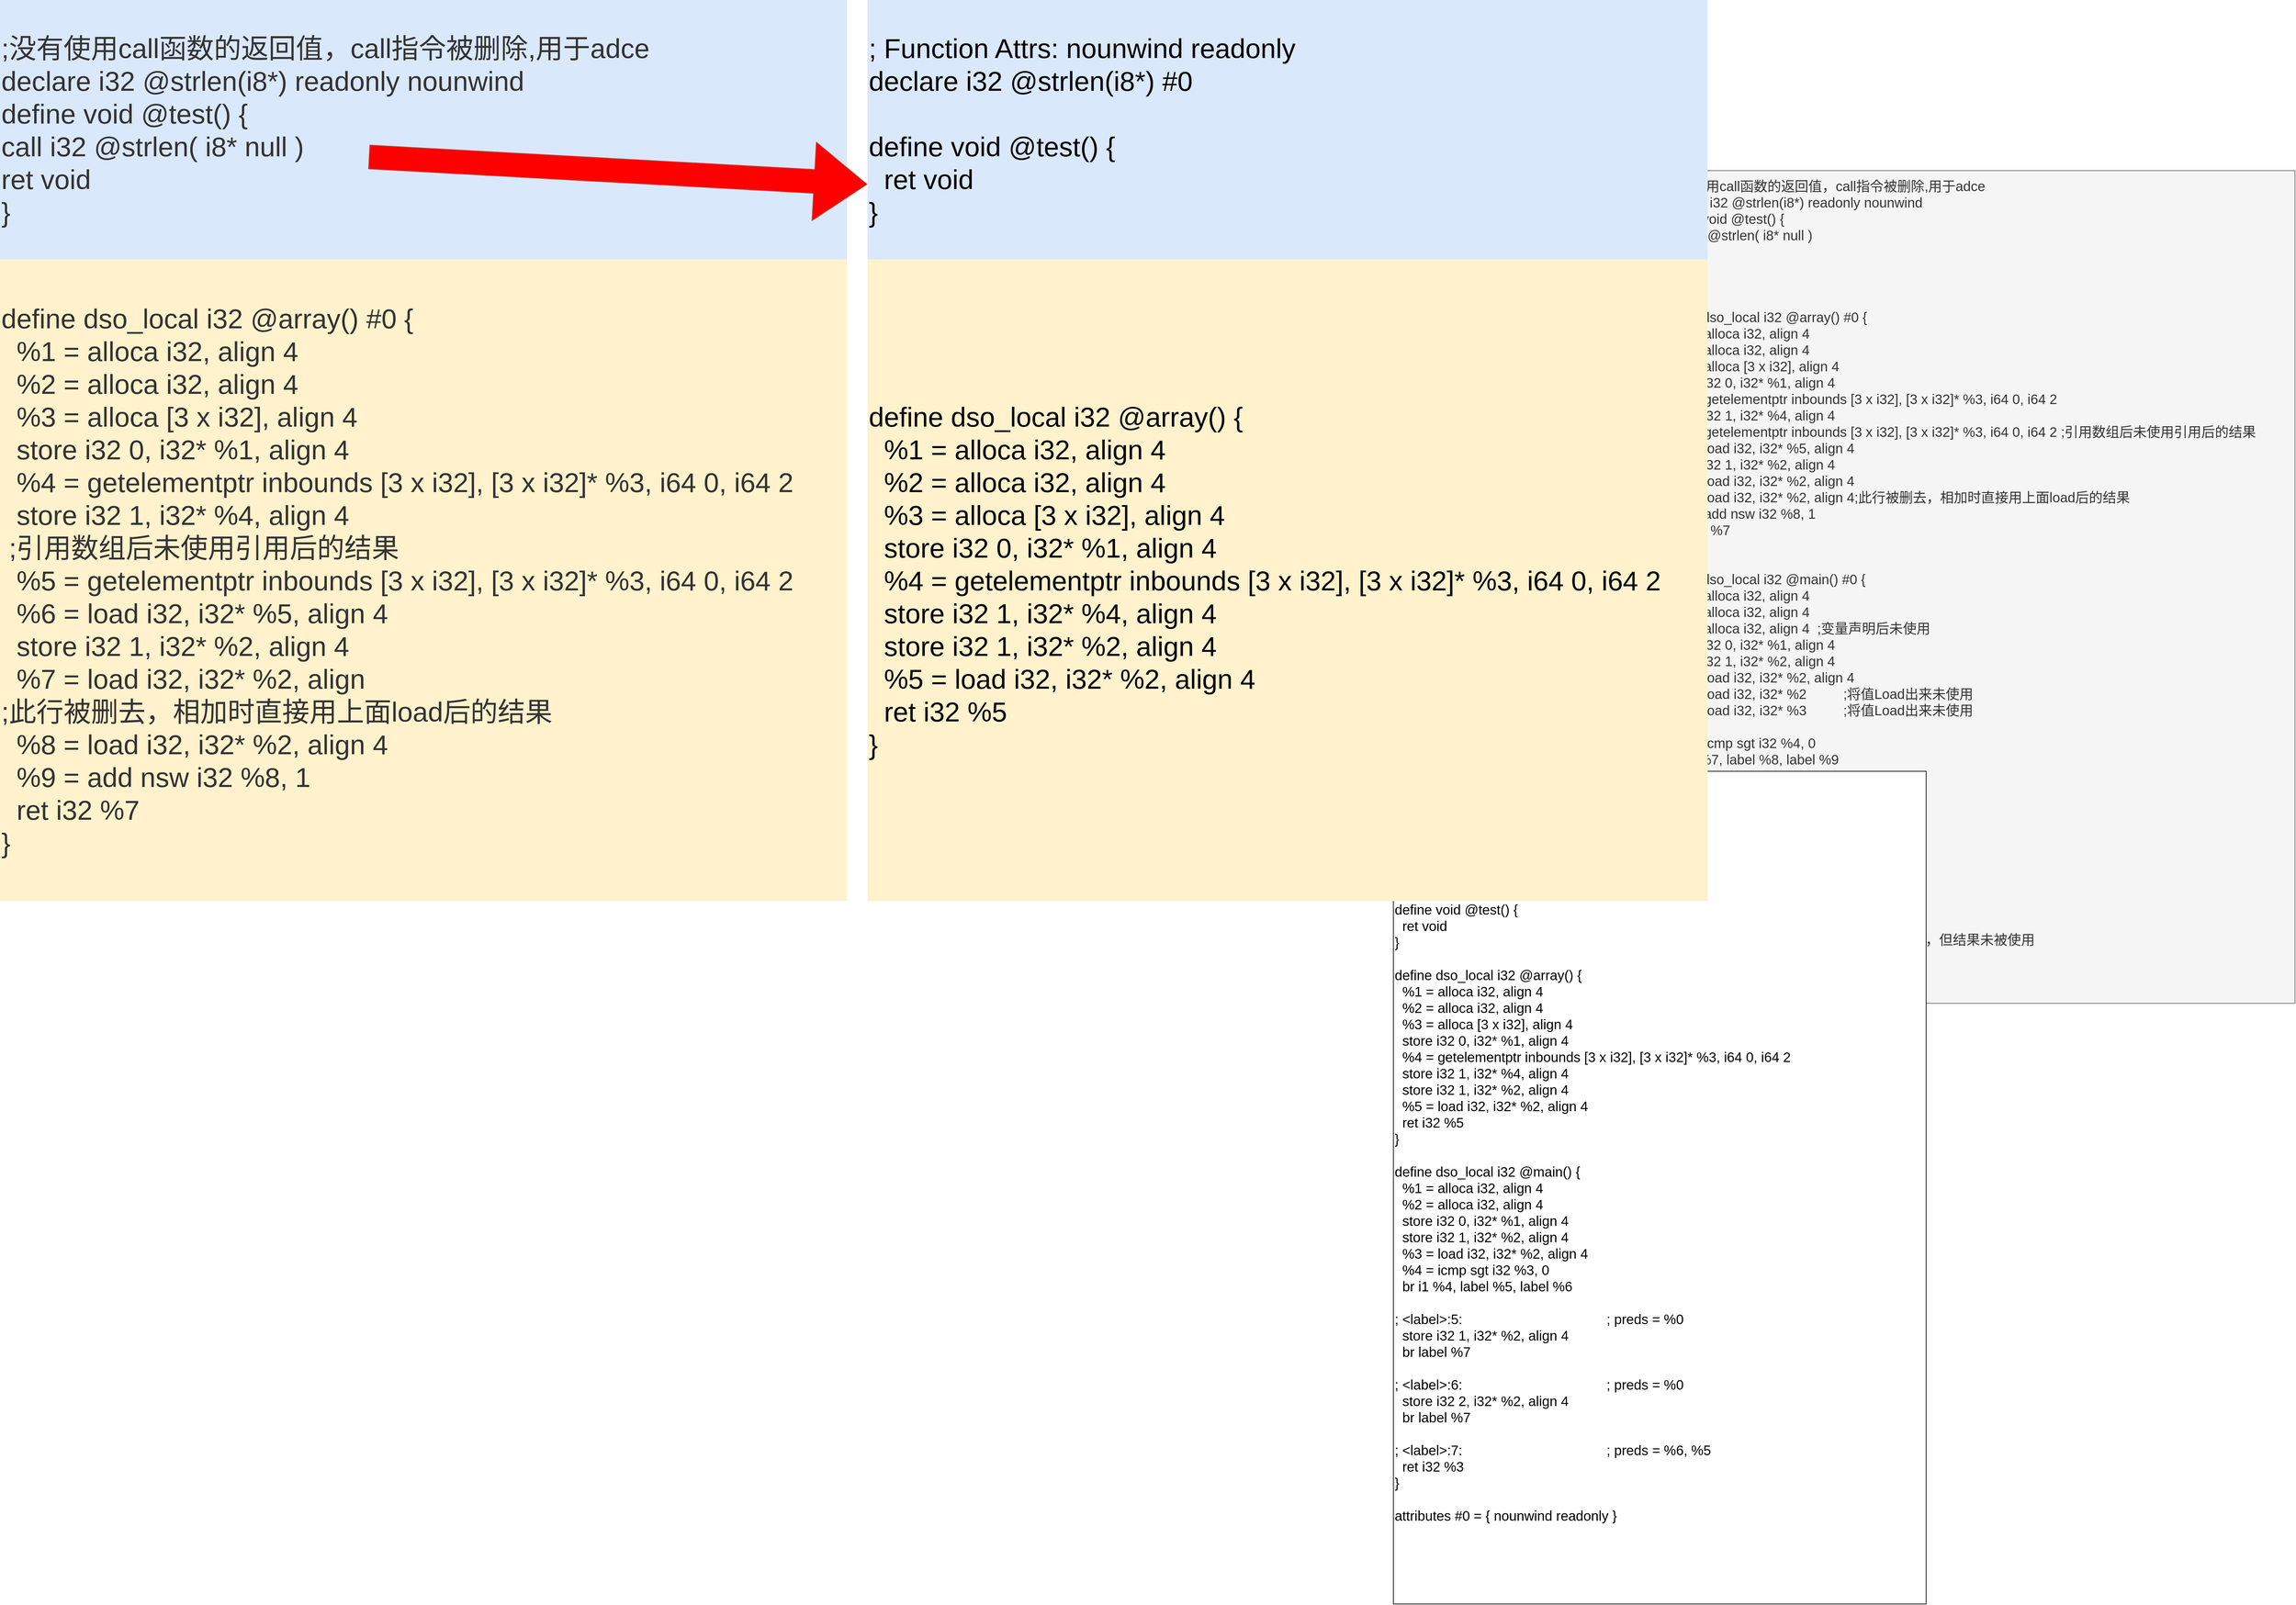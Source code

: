<mxfile version="12.3.2" type="device" pages="1"><diagram id="O38LY7sKjFSJ1Sspggqf" name="第 1 页"><mxGraphModel dx="4300" dy="5824" grid="1" gridSize="10" guides="1" tooltips="1" connect="1" arrows="1" fold="1" page="1" pageScale="1" pageWidth="4681" pageHeight="3300" math="0" shadow="0"><root><mxCell id="0"/><mxCell id="1" parent="0"/><mxCell id="T77c641QptFw-5MsWKli-1" value="&lt;div style=&quot;font-size: 20px;&quot;&gt;;没有使用call函数的返回值，call指令被删除,用于adce&lt;/div&gt;&lt;div style=&quot;font-size: 20px;&quot;&gt;declare i32 @strlen(i8*) readonly nounwind&lt;/div&gt;&lt;div style=&quot;font-size: 20px;&quot;&gt;define void @test() {&lt;/div&gt;&lt;div style=&quot;font-size: 20px;&quot;&gt;call i32 @strlen( i8* null )&lt;/div&gt;&lt;div style=&quot;font-size: 20px;&quot;&gt;ret void&lt;/div&gt;&lt;div style=&quot;font-size: 20px;&quot;&gt;}&lt;/div&gt;&lt;div style=&quot;font-size: 20px;&quot;&gt;&lt;br style=&quot;font-size: 20px;&quot;&gt;&lt;/div&gt;&lt;div style=&quot;font-size: 20px;&quot;&gt;&lt;br style=&quot;font-size: 20px;&quot;&gt;&lt;/div&gt;&lt;div style=&quot;font-size: 20px;&quot;&gt;define dso_local i32 @array() #0 {&lt;/div&gt;&lt;div style=&quot;font-size: 20px;&quot;&gt;&amp;nbsp; %1 = alloca i32, align 4&lt;/div&gt;&lt;div style=&quot;font-size: 20px;&quot;&gt;&amp;nbsp; %2 = alloca i32, align 4&lt;/div&gt;&lt;div style=&quot;font-size: 20px;&quot;&gt;&amp;nbsp; %3 = alloca [3 x i32], align 4&lt;/div&gt;&lt;div style=&quot;font-size: 20px;&quot;&gt;&amp;nbsp; store i32 0, i32* %1, align 4&lt;/div&gt;&lt;div style=&quot;font-size: 20px;&quot;&gt;&amp;nbsp; %4 = getelementptr inbounds [3 x i32], [3 x i32]* %3, i64 0, i64 2&lt;/div&gt;&lt;div style=&quot;font-size: 20px;&quot;&gt;&amp;nbsp; store i32 1, i32* %4, align 4&lt;/div&gt;&lt;div style=&quot;font-size: 20px;&quot;&gt;&amp;nbsp; %5 = getelementptr inbounds [3 x i32], [3 x i32]* %3, i64 0, i64 2 ;引用数组后未使用引用后的结果&lt;/div&gt;&lt;div style=&quot;font-size: 20px;&quot;&gt;&amp;nbsp; %6 = load i32, i32* %5, align 4&lt;/div&gt;&lt;div style=&quot;font-size: 20px;&quot;&gt;&amp;nbsp; store i32 1, i32* %2, align 4&lt;/div&gt;&lt;div style=&quot;font-size: 20px;&quot;&gt;&amp;nbsp; %7 = load i32, i32* %2, align 4&lt;/div&gt;&lt;div style=&quot;font-size: 20px;&quot;&gt;&amp;nbsp; %8 = load i32, i32* %2, align 4;此行被删去，相加时直接用上面load后的结果&lt;/div&gt;&lt;div style=&quot;font-size: 20px;&quot;&gt;&amp;nbsp; %9 = add nsw i32 %8, 1&amp;nbsp; &amp;nbsp; &amp;nbsp; &amp;nbsp; &amp;nbsp;&amp;nbsp;&lt;/div&gt;&lt;div style=&quot;font-size: 20px;&quot;&gt;&amp;nbsp; ret i32 %7&lt;/div&gt;&lt;div style=&quot;font-size: 20px;&quot;&gt;}&lt;/div&gt;&lt;div style=&quot;font-size: 20px;&quot;&gt;&lt;br style=&quot;font-size: 20px;&quot;&gt;&lt;/div&gt;&lt;div style=&quot;font-size: 20px;&quot;&gt;define dso_local i32 @main() #0 {&lt;/div&gt;&lt;div style=&quot;font-size: 20px;&quot;&gt;&amp;nbsp; %1 = alloca i32, align 4&lt;/div&gt;&lt;div style=&quot;font-size: 20px;&quot;&gt;&amp;nbsp; %2 = alloca i32, align 4&lt;/div&gt;&lt;div style=&quot;font-size: 20px;&quot;&gt;&amp;nbsp; %3 = alloca i32, align 4&amp;nbsp; ;变量声明后未使用&lt;/div&gt;&lt;div style=&quot;font-size: 20px;&quot;&gt;&amp;nbsp; store i32 0, i32* %1, align 4&lt;/div&gt;&lt;div style=&quot;font-size: 20px;&quot;&gt;&amp;nbsp; store i32 1, i32* %2, align 4&lt;/div&gt;&lt;div style=&quot;font-size: 20px;&quot;&gt;&amp;nbsp; %4 = load i32, i32* %2, align 4&lt;/div&gt;&lt;div style=&quot;font-size: 20px;&quot;&gt;&amp;nbsp; %5 = load i32, i32* %2&lt;span style=&quot;white-space: pre; font-size: 20px;&quot;&gt;&#9;&#9;&lt;/span&gt;;将值Load出来未使用&lt;/div&gt;&lt;div style=&quot;font-size: 20px;&quot;&gt;&amp;nbsp; %6 = load i32, i32* %3&lt;span style=&quot;white-space: pre; font-size: 20px;&quot;&gt;&#9;&#9;&lt;/span&gt;;将值Load出来未使用&lt;/div&gt;&lt;div style=&quot;font-size: 20px;&quot;&gt;&lt;br style=&quot;font-size: 20px;&quot;&gt;&lt;/div&gt;&lt;div style=&quot;font-size: 20px;&quot;&gt;&amp;nbsp; %7 = icmp sgt i32 %4, 0&lt;/div&gt;&lt;div style=&quot;font-size: 20px;&quot;&gt;&amp;nbsp; br i1 %7, label %8, label %9&lt;/div&gt;&lt;div style=&quot;font-size: 20px;&quot;&gt;&lt;br style=&quot;font-size: 20px;&quot;&gt;&lt;/div&gt;&lt;div style=&quot;font-size: 20px;&quot;&gt;; &amp;lt;label&amp;gt;:8:&amp;nbsp; &amp;nbsp; &amp;nbsp; &amp;nbsp; &amp;nbsp; &amp;nbsp; &amp;nbsp; &amp;nbsp; &amp;nbsp; &amp;nbsp; &amp;nbsp; &amp;nbsp; &amp;nbsp; &amp;nbsp; &amp;nbsp; &amp;nbsp; &amp;nbsp; &amp;nbsp; &amp;nbsp;&amp;nbsp;&lt;/div&gt;&lt;div style=&quot;font-size: 20px;&quot;&gt;&amp;nbsp; store i32 1, i32* %2, align 4&lt;/div&gt;&lt;div style=&quot;font-size: 20px;&quot;&gt;&amp;nbsp; br label %10&lt;/div&gt;&lt;div style=&quot;font-size: 20px;&quot;&gt;&lt;br style=&quot;font-size: 20px;&quot;&gt;&lt;/div&gt;&lt;div style=&quot;font-size: 20px;&quot;&gt;; &amp;lt;label&amp;gt;:9:&amp;nbsp; &amp;nbsp; &amp;nbsp; &amp;nbsp; &amp;nbsp; &amp;nbsp; &amp;nbsp; &amp;nbsp; &amp;nbsp; &amp;nbsp; &amp;nbsp; &amp;nbsp; &amp;nbsp; &amp;nbsp; &amp;nbsp; &amp;nbsp; &amp;nbsp; &amp;nbsp;&lt;/div&gt;&lt;div style=&quot;font-size: 20px;&quot;&gt;&amp;nbsp; store i32 2, i32* %2, align 4&lt;/div&gt;&lt;div style=&quot;font-size: 20px;&quot;&gt;&amp;nbsp; br label %10&lt;/div&gt;&lt;div style=&quot;font-size: 20px;&quot;&gt;&lt;br style=&quot;font-size: 20px;&quot;&gt;&lt;/div&gt;&lt;div style=&quot;font-size: 20px;&quot;&gt;; &amp;lt;label&amp;gt;:10:&amp;nbsp; &amp;nbsp; &amp;nbsp; &amp;nbsp; &amp;nbsp; &amp;nbsp; &amp;nbsp; &amp;nbsp; &amp;nbsp; &amp;nbsp; &amp;nbsp; &amp;nbsp; &amp;nbsp; &amp;nbsp; &amp;nbsp; &amp;nbsp; &amp;nbsp; &amp;nbsp;&amp;nbsp;&lt;/div&gt;&lt;div style=&quot;font-size: 20px;&quot;&gt;&amp;nbsp; %11=phi i32[1,%8],[2,%9]&amp;nbsp; &amp;nbsp; &amp;nbsp; ;使用Phi指令，但结果未被使用&lt;/div&gt;&lt;div style=&quot;font-size: 20px;&quot;&gt;&amp;nbsp; ret i32 %4&lt;/div&gt;&lt;div style=&quot;font-size: 20px;&quot;&gt;}&lt;/div&gt;&lt;div style=&quot;font-size: 20px;&quot;&gt;&lt;br style=&quot;font-size: 20px;&quot;&gt;&lt;/div&gt;" style="rounded=0;whiteSpace=wrap;html=1;align=left;strokeColor=#666666;fillColor=#f5f5f5;fontColor=#333333;fontSize=20;" vertex="1" parent="1"><mxGeometry x="2780" y="160" width="930" height="1220" as="geometry"/></mxCell><mxCell id="T77c641QptFw-5MsWKli-3" value="&lt;div&gt;&lt;font style=&quot;font-size: 20px&quot;&gt;; Function Attrs: nounwind readonly&lt;/font&gt;&lt;/div&gt;&lt;div&gt;&lt;font style=&quot;font-size: 20px&quot;&gt;declare i32 @strlen(i8*) #0&lt;/font&gt;&lt;/div&gt;&lt;div&gt;&lt;font style=&quot;font-size: 20px&quot;&gt;&lt;br&gt;&lt;/font&gt;&lt;/div&gt;&lt;div&gt;&lt;font style=&quot;font-size: 20px&quot;&gt;define void @test() {&lt;/font&gt;&lt;/div&gt;&lt;div&gt;&lt;font style=&quot;font-size: 20px&quot;&gt;&amp;nbsp; ret void&lt;/font&gt;&lt;/div&gt;&lt;div&gt;&lt;font style=&quot;font-size: 20px&quot;&gt;}&lt;/font&gt;&lt;/div&gt;&lt;div&gt;&lt;font style=&quot;font-size: 20px&quot;&gt;&lt;br&gt;&lt;/font&gt;&lt;/div&gt;&lt;div&gt;&lt;font style=&quot;font-size: 20px&quot;&gt;define dso_local i32 @array() {&lt;/font&gt;&lt;/div&gt;&lt;div&gt;&lt;font style=&quot;font-size: 20px&quot;&gt;&amp;nbsp; %1 = alloca i32, align 4&lt;/font&gt;&lt;/div&gt;&lt;div&gt;&lt;font style=&quot;font-size: 20px&quot;&gt;&amp;nbsp; %2 = alloca i32, align 4&lt;/font&gt;&lt;/div&gt;&lt;div&gt;&lt;font style=&quot;font-size: 20px&quot;&gt;&amp;nbsp; %3 = alloca [3 x i32], align 4&lt;/font&gt;&lt;/div&gt;&lt;div&gt;&lt;font style=&quot;font-size: 20px&quot;&gt;&amp;nbsp; store i32 0, i32* %1, align 4&lt;/font&gt;&lt;/div&gt;&lt;div&gt;&lt;font style=&quot;font-size: 20px&quot;&gt;&amp;nbsp; %4 = getelementptr inbounds [3 x i32], [3 x i32]* %3, i64 0, i64 2&lt;/font&gt;&lt;/div&gt;&lt;div&gt;&lt;font style=&quot;font-size: 20px&quot;&gt;&amp;nbsp; store i32 1, i32* %4, align 4&lt;/font&gt;&lt;/div&gt;&lt;div&gt;&lt;font style=&quot;font-size: 20px&quot;&gt;&amp;nbsp; store i32 1, i32* %2, align 4&lt;/font&gt;&lt;/div&gt;&lt;div&gt;&lt;font style=&quot;font-size: 20px&quot;&gt;&amp;nbsp; %5 = load i32, i32* %2, align 4&lt;/font&gt;&lt;/div&gt;&lt;div&gt;&lt;font style=&quot;font-size: 20px&quot;&gt;&amp;nbsp; ret i32 %5&lt;/font&gt;&lt;/div&gt;&lt;div&gt;&lt;font style=&quot;font-size: 20px&quot;&gt;}&lt;/font&gt;&lt;/div&gt;&lt;div&gt;&lt;font style=&quot;font-size: 20px&quot;&gt;&lt;br&gt;&lt;/font&gt;&lt;/div&gt;&lt;div&gt;&lt;font style=&quot;font-size: 20px&quot;&gt;define dso_local i32 @main() {&lt;/font&gt;&lt;/div&gt;&lt;div&gt;&lt;font style=&quot;font-size: 20px&quot;&gt;&amp;nbsp; %1 = alloca i32, align 4&lt;/font&gt;&lt;/div&gt;&lt;div&gt;&lt;font style=&quot;font-size: 20px&quot;&gt;&amp;nbsp; %2 = alloca i32, align 4&lt;/font&gt;&lt;/div&gt;&lt;div&gt;&lt;font style=&quot;font-size: 20px&quot;&gt;&amp;nbsp; store i32 0, i32* %1, align 4&lt;/font&gt;&lt;/div&gt;&lt;div&gt;&lt;font style=&quot;font-size: 20px&quot;&gt;&amp;nbsp; store i32 1, i32* %2, align 4&lt;/font&gt;&lt;/div&gt;&lt;div&gt;&lt;font style=&quot;font-size: 20px&quot;&gt;&amp;nbsp; %3 = load i32, i32* %2, align 4&lt;/font&gt;&lt;/div&gt;&lt;div&gt;&lt;font style=&quot;font-size: 20px&quot;&gt;&amp;nbsp; %4 = icmp sgt i32 %3, 0&lt;/font&gt;&lt;/div&gt;&lt;div&gt;&lt;font style=&quot;font-size: 20px&quot;&gt;&amp;nbsp; br i1 %4, label %5, label %6&lt;/font&gt;&lt;/div&gt;&lt;div&gt;&lt;font style=&quot;font-size: 20px&quot;&gt;&lt;br&gt;&lt;/font&gt;&lt;/div&gt;&lt;div&gt;&lt;font style=&quot;font-size: 20px&quot;&gt;; &amp;lt;label&amp;gt;:5:&amp;nbsp; &amp;nbsp; &amp;nbsp; &amp;nbsp; &amp;nbsp; &amp;nbsp; &amp;nbsp; &amp;nbsp; &amp;nbsp; &amp;nbsp; &amp;nbsp; &amp;nbsp; &amp;nbsp; &amp;nbsp; &amp;nbsp; &amp;nbsp; &amp;nbsp; &amp;nbsp; &amp;nbsp; ; preds = %0&lt;/font&gt;&lt;/div&gt;&lt;div&gt;&lt;font style=&quot;font-size: 20px&quot;&gt;&amp;nbsp; store i32 1, i32* %2, align 4&lt;/font&gt;&lt;/div&gt;&lt;div&gt;&lt;font style=&quot;font-size: 20px&quot;&gt;&amp;nbsp; br label %7&lt;/font&gt;&lt;/div&gt;&lt;div&gt;&lt;font style=&quot;font-size: 20px&quot;&gt;&lt;br&gt;&lt;/font&gt;&lt;/div&gt;&lt;div&gt;&lt;font style=&quot;font-size: 20px&quot;&gt;; &amp;lt;label&amp;gt;:6:&amp;nbsp; &amp;nbsp; &amp;nbsp; &amp;nbsp; &amp;nbsp; &amp;nbsp; &amp;nbsp; &amp;nbsp; &amp;nbsp; &amp;nbsp; &amp;nbsp; &amp;nbsp; &amp;nbsp; &amp;nbsp; &amp;nbsp; &amp;nbsp; &amp;nbsp; &amp;nbsp; &amp;nbsp; ; preds = %0&lt;/font&gt;&lt;/div&gt;&lt;div&gt;&lt;font style=&quot;font-size: 20px&quot;&gt;&amp;nbsp; store i32 2, i32* %2, align 4&lt;/font&gt;&lt;/div&gt;&lt;div&gt;&lt;font style=&quot;font-size: 20px&quot;&gt;&amp;nbsp; br label %7&lt;/font&gt;&lt;/div&gt;&lt;div&gt;&lt;font style=&quot;font-size: 20px&quot;&gt;&lt;br&gt;&lt;/font&gt;&lt;/div&gt;&lt;div&gt;&lt;font style=&quot;font-size: 20px&quot;&gt;; &amp;lt;label&amp;gt;:7:&amp;nbsp; &amp;nbsp; &amp;nbsp; &amp;nbsp; &amp;nbsp; &amp;nbsp; &amp;nbsp; &amp;nbsp; &amp;nbsp; &amp;nbsp; &amp;nbsp; &amp;nbsp; &amp;nbsp; &amp;nbsp; &amp;nbsp; &amp;nbsp; &amp;nbsp; &amp;nbsp; &amp;nbsp; ; preds = %6, %5&lt;/font&gt;&lt;/div&gt;&lt;div&gt;&lt;font style=&quot;font-size: 20px&quot;&gt;&amp;nbsp; ret i32 %3&lt;/font&gt;&lt;/div&gt;&lt;div&gt;&lt;font style=&quot;font-size: 20px&quot;&gt;}&lt;/font&gt;&lt;/div&gt;&lt;div&gt;&lt;font style=&quot;font-size: 20px&quot;&gt;&lt;br&gt;&lt;/font&gt;&lt;/div&gt;&lt;div&gt;&lt;font style=&quot;font-size: 20px&quot;&gt;attributes #0 = { nounwind readonly }&lt;/font&gt;&lt;/div&gt;" style="rounded=0;whiteSpace=wrap;html=1;fontSize=20;align=left;" vertex="1" parent="1"><mxGeometry x="2390" y="1040" width="780" height="1220" as="geometry"/></mxCell><mxCell id="T77c641QptFw-5MsWKli-4" value="&lt;div style=&quot;color: rgb(51, 51, 51); white-space: normal; font-size: 40px;&quot;&gt;;没有使用call函数的返回值，call指令被删除,用于adce&lt;/div&gt;&lt;div style=&quot;color: rgb(51, 51, 51); white-space: normal; font-size: 40px;&quot;&gt;declare i32 @strlen(i8*) readonly nounwind&lt;/div&gt;&lt;div style=&quot;color: rgb(51, 51, 51); white-space: normal; font-size: 40px;&quot;&gt;define void @test() {&lt;/div&gt;&lt;div style=&quot;color: rgb(51, 51, 51); white-space: normal; font-size: 40px;&quot;&gt;call i32 @strlen( i8* null )&lt;/div&gt;&lt;div style=&quot;color: rgb(51, 51, 51); white-space: normal; font-size: 40px;&quot;&gt;ret void&lt;/div&gt;&lt;div style=&quot;color: rgb(51, 51, 51); white-space: normal; font-size: 40px;&quot;&gt;}&lt;/div&gt;" style="rounded=0;whiteSpace=wrap;html=1;fontSize=40;align=left;fillColor=#dae8fc;strokeColor=none;" vertex="1" parent="1"><mxGeometry x="350" y="-90" width="1240" height="380" as="geometry"/></mxCell><mxCell id="T77c641QptFw-5MsWKli-5" value="&lt;div style=&quot;white-space: normal; font-size: 40px;&quot;&gt;; Function Attrs: nounwind readonly&lt;/div&gt;&lt;div style=&quot;white-space: normal; font-size: 40px;&quot;&gt;declare i32 @strlen(i8*) #0&lt;/div&gt;&lt;div style=&quot;white-space: normal; font-size: 40px;&quot;&gt;&lt;br style=&quot;font-size: 40px;&quot;&gt;&lt;/div&gt;&lt;div style=&quot;white-space: normal; font-size: 40px;&quot;&gt;define void @test() {&lt;/div&gt;&lt;div style=&quot;white-space: normal; font-size: 40px;&quot;&gt;&amp;nbsp; ret void&lt;/div&gt;&lt;div style=&quot;white-space: normal; font-size: 40px;&quot;&gt;}&lt;/div&gt;" style="rounded=0;whiteSpace=wrap;html=1;fontSize=40;align=left;fillColor=#dae8fc;strokeColor=none;" vertex="1" parent="1"><mxGeometry x="1620" y="-90" width="1230" height="380" as="geometry"/></mxCell><mxCell id="T77c641QptFw-5MsWKli-6" value="&lt;div style=&quot;color: rgb(51 , 51 , 51) ; white-space: normal ; font-size: 40px&quot;&gt;&lt;div&gt;define dso_local i32 @array() #0 {&lt;/div&gt;&lt;div&gt;&amp;nbsp; %1 = alloca i32, align 4&lt;/div&gt;&lt;div&gt;&amp;nbsp; %2 = alloca i32, align 4&lt;/div&gt;&lt;div&gt;&amp;nbsp; %3 = alloca [3 x i32], align 4&lt;/div&gt;&lt;div&gt;&amp;nbsp; store i32 0, i32* %1, align 4&lt;/div&gt;&lt;div&gt;&amp;nbsp; %4 = getelementptr inbounds [3 x i32], [3 x i32]* %3, i64 0, i64 2&lt;/div&gt;&lt;div&gt;&amp;nbsp; store i32 1, i32* %4, align 4&lt;/div&gt;&lt;div&gt;&amp;nbsp;;引用数组后未使用引用后的结果&lt;br&gt;&lt;/div&gt;&lt;div&gt;&amp;nbsp; %5 = getelementptr inbounds [3 x i32], [3 x i32]* %3, i64 0, i64 2&lt;/div&gt;&lt;div&gt;&amp;nbsp; %6 = load i32, i32* %5, align 4&lt;/div&gt;&lt;div&gt;&amp;nbsp; store i32 1, i32* %2, align 4&lt;/div&gt;&lt;div&gt;&amp;nbsp; %7 = load i32, i32* %2, align&amp;nbsp;&lt;/div&gt;&lt;div&gt;;此行被删去，相加时直接用上面load后的结果&lt;br&gt;&lt;/div&gt;&lt;div&gt;&amp;nbsp; %8 = load i32, i32* %2, align 4&lt;/div&gt;&lt;div&gt;&amp;nbsp; %9 = add nsw i32 %8, 1&amp;nbsp; &amp;nbsp; &amp;nbsp; &amp;nbsp; &amp;nbsp;&amp;nbsp;&lt;/div&gt;&lt;div&gt;&amp;nbsp; ret i32 %7&lt;/div&gt;&lt;div&gt;}&lt;/div&gt;&lt;/div&gt;" style="rounded=0;whiteSpace=wrap;html=1;fontSize=40;align=left;fillColor=#fff2cc;strokeColor=none;" vertex="1" parent="1"><mxGeometry x="350" y="290" width="1240" height="940" as="geometry"/></mxCell><mxCell id="T77c641QptFw-5MsWKli-7" value="&lt;div style=&quot;white-space: normal ; font-size: 40px&quot;&gt;&lt;div&gt;define dso_local i32 @array() {&lt;/div&gt;&lt;div&gt;&amp;nbsp; %1 = alloca i32, align 4&lt;/div&gt;&lt;div&gt;&amp;nbsp; %2 = alloca i32, align 4&lt;/div&gt;&lt;div&gt;&amp;nbsp; %3 = alloca [3 x i32], align 4&lt;/div&gt;&lt;div&gt;&amp;nbsp; store i32 0, i32* %1, align 4&lt;/div&gt;&lt;div&gt;&amp;nbsp; %4 = getelementptr inbounds [3 x i32], [3 x i32]* %3, i64 0, i64 2&lt;/div&gt;&lt;div&gt;&amp;nbsp; store i32 1, i32* %4, align 4&lt;/div&gt;&lt;div&gt;&amp;nbsp; store i32 1, i32* %2, align 4&lt;/div&gt;&lt;div&gt;&amp;nbsp; %5 = load i32, i32* %2, align 4&lt;/div&gt;&lt;div&gt;&amp;nbsp; ret i32 %5&lt;/div&gt;&lt;div&gt;}&lt;/div&gt;&lt;/div&gt;" style="rounded=0;whiteSpace=wrap;html=1;fontSize=40;align=left;fillColor=#fff2cc;strokeColor=none;" vertex="1" parent="1"><mxGeometry x="1620" y="290" width="1230" height="940" as="geometry"/></mxCell><mxCell id="T77c641QptFw-5MsWKli-8" value="" style="shape=flexArrow;endArrow=classic;html=1;fontSize=40;endWidth=79.306;endSize=25.567;width=35;fillColor=#FF0000;strokeColor=#b85450;" edge="1" parent="1"><mxGeometry width="50" height="50" relative="1" as="geometry"><mxPoint x="890" y="140" as="sourcePoint"/><mxPoint x="1620" y="180" as="targetPoint"/></mxGeometry></mxCell></root></mxGraphModel></diagram></mxfile>